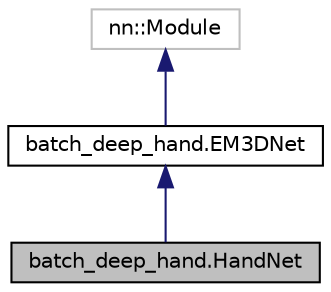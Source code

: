 digraph "batch_deep_hand.HandNet"
{
  edge [fontname="Helvetica",fontsize="10",labelfontname="Helvetica",labelfontsize="10"];
  node [fontname="Helvetica",fontsize="10",shape=record];
  Node3 [label="batch_deep_hand.HandNet",height=0.2,width=0.4,color="black", fillcolor="grey75", style="filled", fontcolor="black"];
  Node4 -> Node3 [dir="back",color="midnightblue",fontsize="10",style="solid",fontname="Helvetica"];
  Node4 [label="batch_deep_hand.EM3DNet",height=0.2,width=0.4,color="black", fillcolor="white", style="filled",URL="$classbatch__deep__hand_1_1EM3DNet.html"];
  Node5 -> Node4 [dir="back",color="midnightblue",fontsize="10",style="solid",fontname="Helvetica"];
  Node5 [label="nn::Module",height=0.2,width=0.4,color="grey75", fillcolor="white", style="filled"];
}
